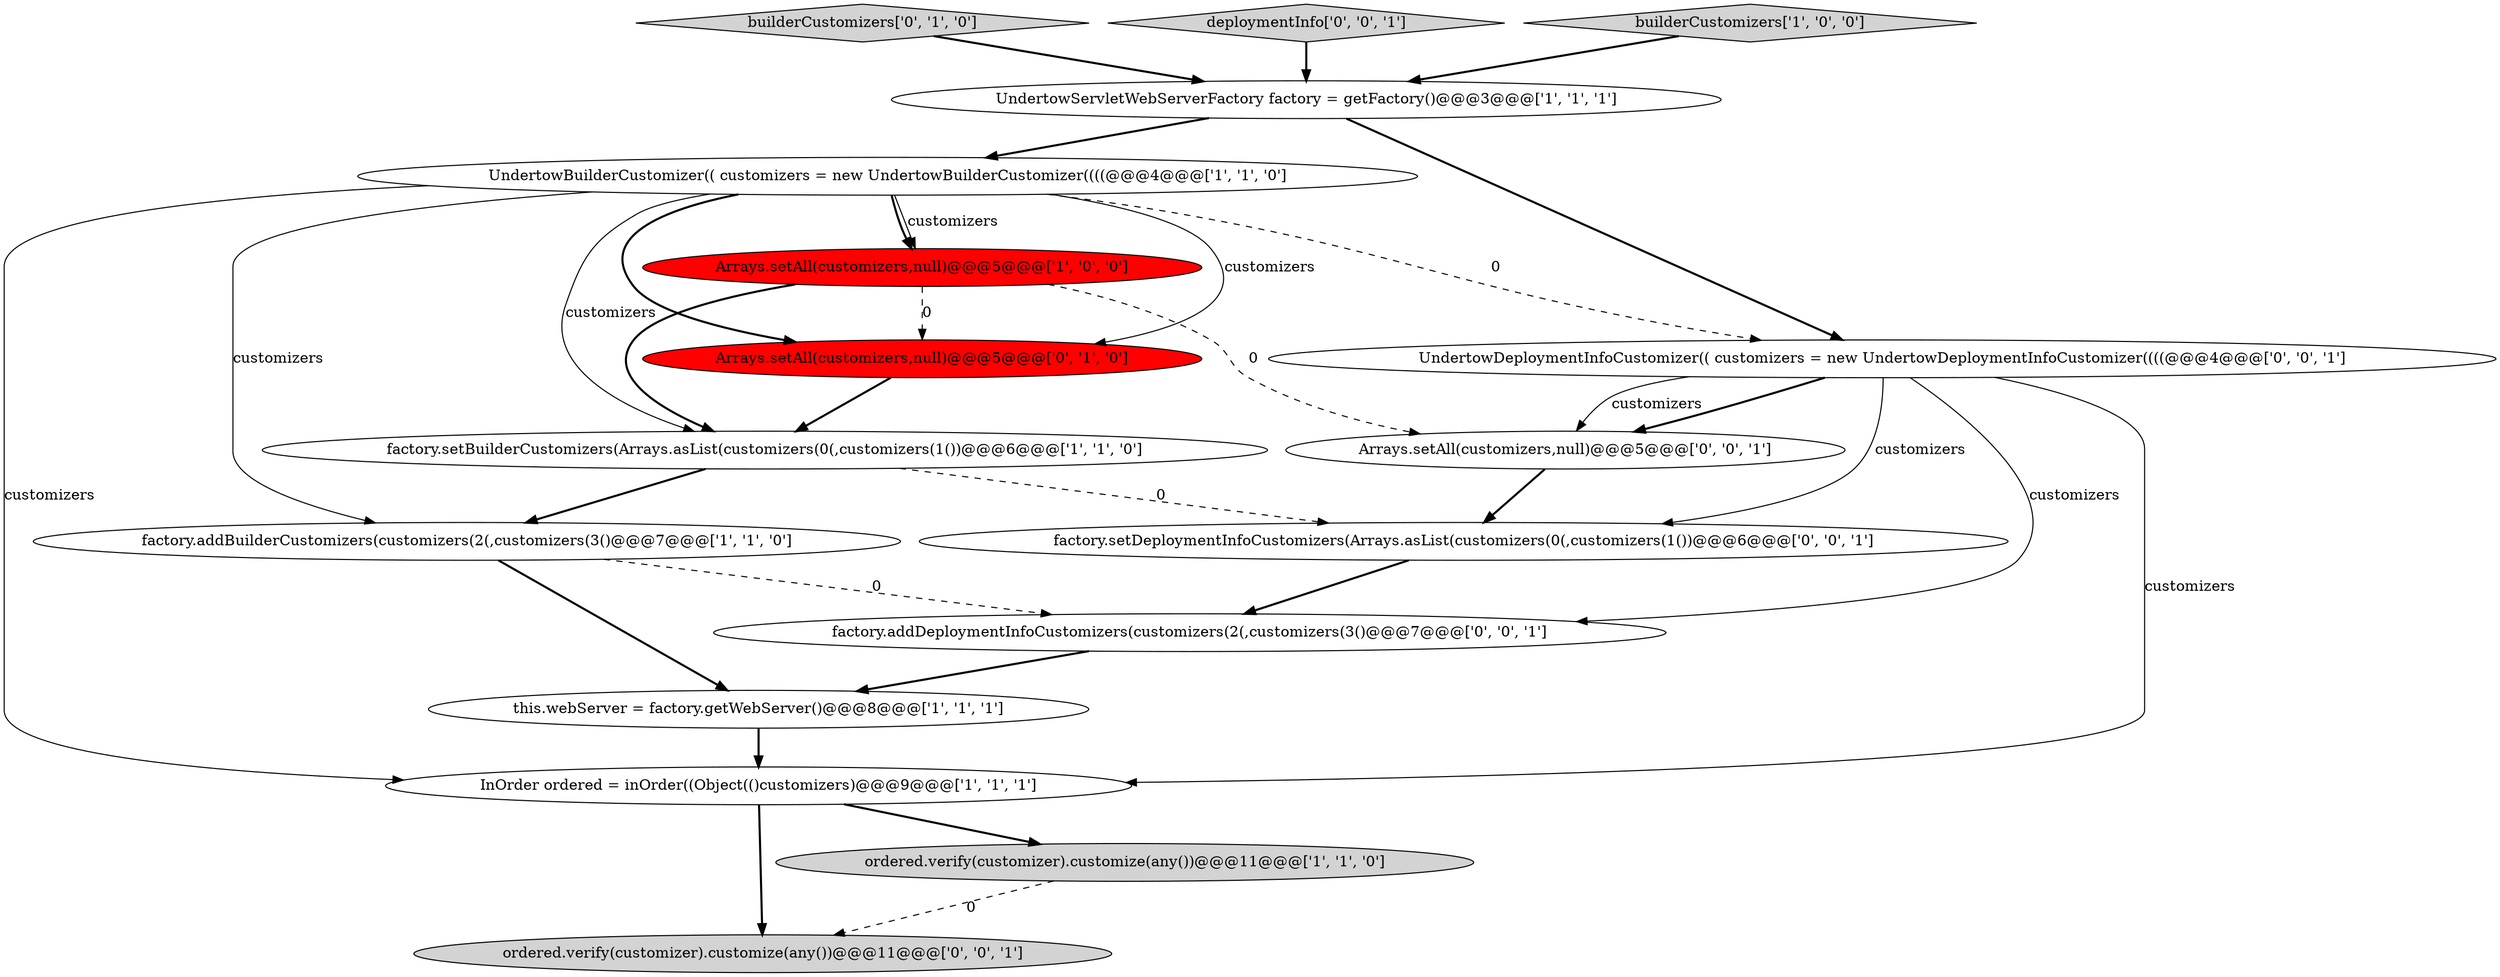 digraph {
14 [style = filled, label = "Arrays.setAll(customizers,null)@@@5@@@['0', '0', '1']", fillcolor = white, shape = ellipse image = "AAA0AAABBB3BBB"];
6 [style = filled, label = "factory.setBuilderCustomizers(Arrays.asList(customizers(0(,customizers(1())@@@6@@@['1', '1', '0']", fillcolor = white, shape = ellipse image = "AAA0AAABBB1BBB"];
2 [style = filled, label = "UndertowBuilderCustomizer(( customizers = new UndertowBuilderCustomizer((((@@@4@@@['1', '1', '0']", fillcolor = white, shape = ellipse image = "AAA0AAABBB1BBB"];
7 [style = filled, label = "Arrays.setAll(customizers,null)@@@5@@@['1', '0', '0']", fillcolor = red, shape = ellipse image = "AAA1AAABBB1BBB"];
10 [style = filled, label = "builderCustomizers['0', '1', '0']", fillcolor = lightgray, shape = diamond image = "AAA0AAABBB2BBB"];
16 [style = filled, label = "deploymentInfo['0', '0', '1']", fillcolor = lightgray, shape = diamond image = "AAA0AAABBB3BBB"];
1 [style = filled, label = "this.webServer = factory.getWebServer()@@@8@@@['1', '1', '1']", fillcolor = white, shape = ellipse image = "AAA0AAABBB1BBB"];
8 [style = filled, label = "factory.addBuilderCustomizers(customizers(2(,customizers(3()@@@7@@@['1', '1', '0']", fillcolor = white, shape = ellipse image = "AAA0AAABBB1BBB"];
13 [style = filled, label = "ordered.verify(customizer).customize(any())@@@11@@@['0', '0', '1']", fillcolor = lightgray, shape = ellipse image = "AAA0AAABBB3BBB"];
15 [style = filled, label = "factory.setDeploymentInfoCustomizers(Arrays.asList(customizers(0(,customizers(1())@@@6@@@['0', '0', '1']", fillcolor = white, shape = ellipse image = "AAA0AAABBB3BBB"];
5 [style = filled, label = "InOrder ordered = inOrder((Object(()customizers)@@@9@@@['1', '1', '1']", fillcolor = white, shape = ellipse image = "AAA0AAABBB1BBB"];
4 [style = filled, label = "UndertowServletWebServerFactory factory = getFactory()@@@3@@@['1', '1', '1']", fillcolor = white, shape = ellipse image = "AAA0AAABBB1BBB"];
12 [style = filled, label = "factory.addDeploymentInfoCustomizers(customizers(2(,customizers(3()@@@7@@@['0', '0', '1']", fillcolor = white, shape = ellipse image = "AAA0AAABBB3BBB"];
11 [style = filled, label = "UndertowDeploymentInfoCustomizer(( customizers = new UndertowDeploymentInfoCustomizer((((@@@4@@@['0', '0', '1']", fillcolor = white, shape = ellipse image = "AAA0AAABBB3BBB"];
9 [style = filled, label = "Arrays.setAll(customizers,null)@@@5@@@['0', '1', '0']", fillcolor = red, shape = ellipse image = "AAA1AAABBB2BBB"];
3 [style = filled, label = "builderCustomizers['1', '0', '0']", fillcolor = lightgray, shape = diamond image = "AAA0AAABBB1BBB"];
0 [style = filled, label = "ordered.verify(customizer).customize(any())@@@11@@@['1', '1', '0']", fillcolor = lightgray, shape = ellipse image = "AAA0AAABBB1BBB"];
1->5 [style = bold, label=""];
11->15 [style = solid, label="customizers"];
11->14 [style = bold, label=""];
7->14 [style = dashed, label="0"];
11->5 [style = solid, label="customizers"];
11->14 [style = solid, label="customizers"];
8->12 [style = dashed, label="0"];
4->2 [style = bold, label=""];
2->9 [style = bold, label=""];
2->7 [style = solid, label="customizers"];
12->1 [style = bold, label=""];
3->4 [style = bold, label=""];
2->8 [style = solid, label="customizers"];
2->5 [style = solid, label="customizers"];
9->6 [style = bold, label=""];
11->12 [style = solid, label="customizers"];
8->1 [style = bold, label=""];
5->0 [style = bold, label=""];
6->15 [style = dashed, label="0"];
7->9 [style = dashed, label="0"];
5->13 [style = bold, label=""];
0->13 [style = dashed, label="0"];
7->6 [style = bold, label=""];
2->6 [style = solid, label="customizers"];
6->8 [style = bold, label=""];
10->4 [style = bold, label=""];
2->11 [style = dashed, label="0"];
14->15 [style = bold, label=""];
15->12 [style = bold, label=""];
2->9 [style = solid, label="customizers"];
2->7 [style = bold, label=""];
16->4 [style = bold, label=""];
4->11 [style = bold, label=""];
}
